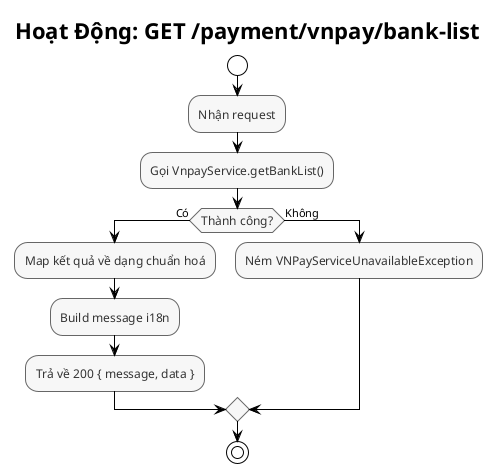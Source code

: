 @startuml VNPay - Bank List Activity
!theme plain
skinparam backgroundColor #FFFFFF
skinparam activityFontSize 12
skinparam activityFontColor #333333
skinparam activityBorderColor #666666
skinparam activityBackgroundColor #F7F7F7

title Hoạt Động: GET /payment/vnpay/bank-list

start
:Nhận request;
:Gọi VnpayService.getBankList();
if (Thành công?) then (Có)
  :Map kết quả về dạng chuẩn hoá;
  :Build message i18n;
  :Trả về 200 { message, data };
else (Không)
  :Ném VNPayServiceUnavailableException;
endif
stop

@enduml


